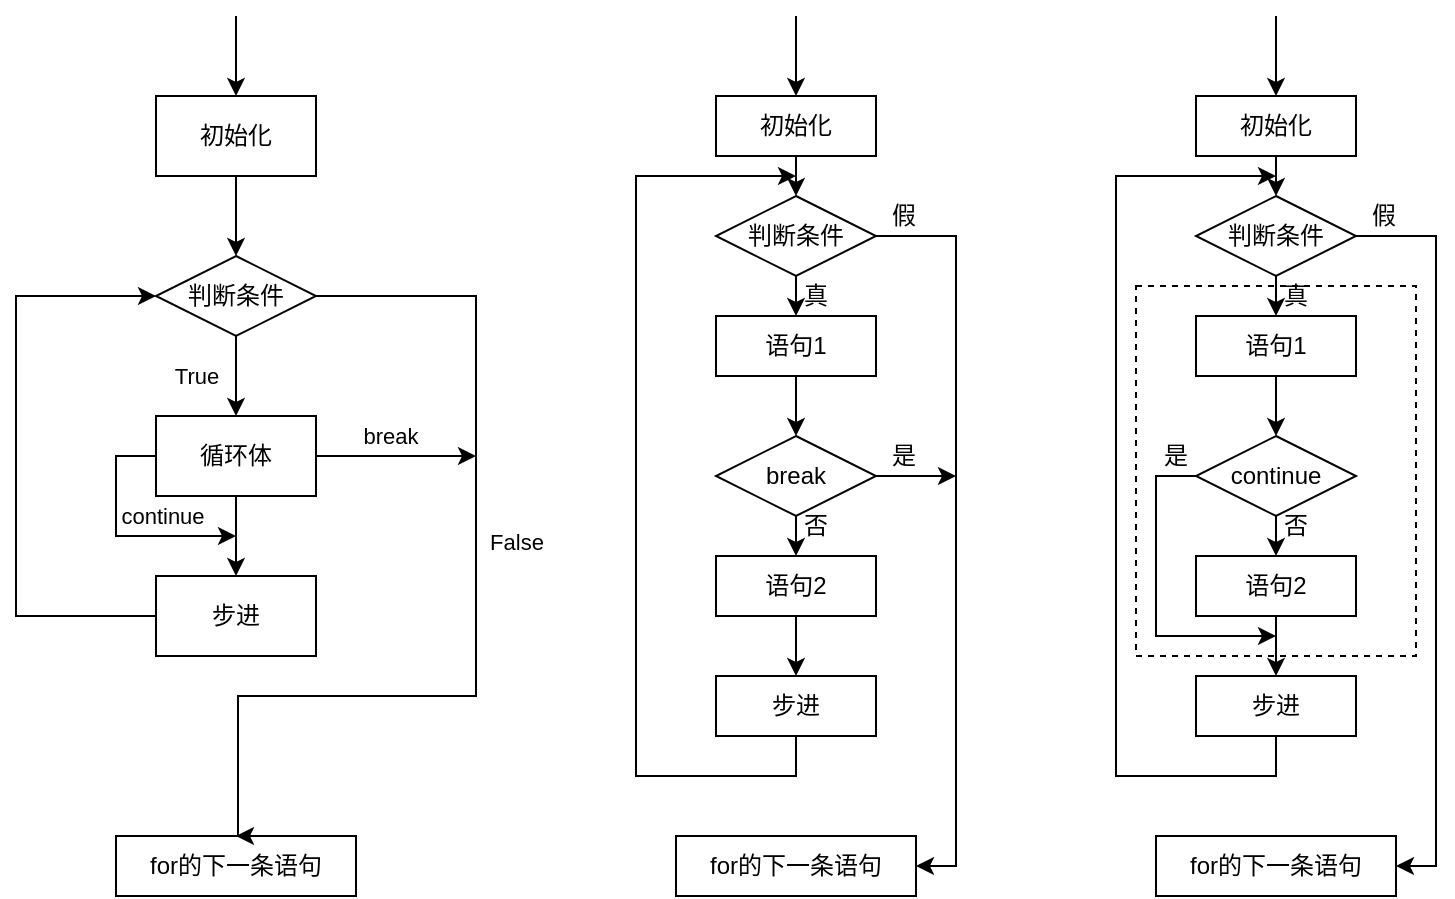 <mxfile version="22.1.11" type="device">
  <diagram id="C5RBs43oDa-KdzZeNtuy" name="Page-1">
    <mxGraphModel dx="780" dy="504" grid="1" gridSize="10" guides="1" tooltips="1" connect="1" arrows="1" fold="1" page="1" pageScale="1" pageWidth="827" pageHeight="1169" math="0" shadow="0">
      <root>
        <mxCell id="WIyWlLk6GJQsqaUBKTNV-0" />
        <mxCell id="WIyWlLk6GJQsqaUBKTNV-1" parent="WIyWlLk6GJQsqaUBKTNV-0" />
        <mxCell id="zKGgYkmDhTv8Fh5qfp7f-49" value="" style="rounded=0;whiteSpace=wrap;html=1;fillColor=none;dashed=1;" parent="WIyWlLk6GJQsqaUBKTNV-1" vertex="1">
          <mxGeometry x="600" y="255" width="140" height="185" as="geometry" />
        </mxCell>
        <mxCell id="ZQHfGq90GIZCyJTPp4ZH-3" style="edgeStyle=orthogonalEdgeStyle;rounded=0;orthogonalLoop=1;jettySize=auto;html=1;exitX=0.5;exitY=1;exitDx=0;exitDy=0;" parent="WIyWlLk6GJQsqaUBKTNV-1" source="ZQHfGq90GIZCyJTPp4ZH-0" target="ZQHfGq90GIZCyJTPp4ZH-2" edge="1">
          <mxGeometry relative="1" as="geometry" />
        </mxCell>
        <mxCell id="ZQHfGq90GIZCyJTPp4ZH-0" value="初始化" style="rounded=0;whiteSpace=wrap;html=1;fillColor=none;" parent="WIyWlLk6GJQsqaUBKTNV-1" vertex="1">
          <mxGeometry x="110" y="160" width="80" height="40" as="geometry" />
        </mxCell>
        <mxCell id="ZQHfGq90GIZCyJTPp4ZH-1" value="" style="endArrow=classic;html=1;rounded=0;entryX=0.5;entryY=0;entryDx=0;entryDy=0;" parent="WIyWlLk6GJQsqaUBKTNV-1" target="ZQHfGq90GIZCyJTPp4ZH-0" edge="1">
          <mxGeometry width="50" height="50" relative="1" as="geometry">
            <mxPoint x="150" y="120" as="sourcePoint" />
            <mxPoint x="260" y="240" as="targetPoint" />
          </mxGeometry>
        </mxCell>
        <mxCell id="ZQHfGq90GIZCyJTPp4ZH-5" value="True" style="edgeStyle=orthogonalEdgeStyle;rounded=0;orthogonalLoop=1;jettySize=auto;html=1;exitX=0.5;exitY=1;exitDx=0;exitDy=0;entryX=0.5;entryY=0;entryDx=0;entryDy=0;labelBackgroundColor=none;" parent="WIyWlLk6GJQsqaUBKTNV-1" source="ZQHfGq90GIZCyJTPp4ZH-2" target="ZQHfGq90GIZCyJTPp4ZH-4" edge="1">
          <mxGeometry y="-20" relative="1" as="geometry">
            <mxPoint as="offset" />
          </mxGeometry>
        </mxCell>
        <mxCell id="ZQHfGq90GIZCyJTPp4ZH-12" style="edgeStyle=orthogonalEdgeStyle;rounded=0;orthogonalLoop=1;jettySize=auto;html=1;exitX=1;exitY=0.5;exitDx=0;exitDy=0;entryX=0.5;entryY=0;entryDx=0;entryDy=0;" parent="WIyWlLk6GJQsqaUBKTNV-1" source="ZQHfGq90GIZCyJTPp4ZH-2" target="zKGgYkmDhTv8Fh5qfp7f-15" edge="1">
          <mxGeometry relative="1" as="geometry">
            <mxPoint x="150" y="520" as="targetPoint" />
            <Array as="points">
              <mxPoint x="270" y="260" />
              <mxPoint x="270" y="460" />
              <mxPoint x="151" y="460" />
            </Array>
          </mxGeometry>
        </mxCell>
        <mxCell id="ZQHfGq90GIZCyJTPp4ZH-15" value="False" style="edgeLabel;html=1;align=center;verticalAlign=middle;resizable=0;points=[];labelBackgroundColor=none;" parent="ZQHfGq90GIZCyJTPp4ZH-12" vertex="1" connectable="0">
          <mxGeometry x="-0.137" y="3" relative="1" as="geometry">
            <mxPoint x="17" as="offset" />
          </mxGeometry>
        </mxCell>
        <mxCell id="ZQHfGq90GIZCyJTPp4ZH-2" value="判断条件" style="rhombus;whiteSpace=wrap;html=1;fillColor=none;" parent="WIyWlLk6GJQsqaUBKTNV-1" vertex="1">
          <mxGeometry x="110" y="240" width="80" height="40" as="geometry" />
        </mxCell>
        <mxCell id="ZQHfGq90GIZCyJTPp4ZH-7" style="edgeStyle=orthogonalEdgeStyle;rounded=0;orthogonalLoop=1;jettySize=auto;html=1;exitX=0.5;exitY=1;exitDx=0;exitDy=0;entryX=0.5;entryY=0;entryDx=0;entryDy=0;" parent="WIyWlLk6GJQsqaUBKTNV-1" source="ZQHfGq90GIZCyJTPp4ZH-4" target="ZQHfGq90GIZCyJTPp4ZH-6" edge="1">
          <mxGeometry relative="1" as="geometry" />
        </mxCell>
        <mxCell id="ZQHfGq90GIZCyJTPp4ZH-9" style="edgeStyle=orthogonalEdgeStyle;rounded=0;orthogonalLoop=1;jettySize=auto;html=1;exitX=0;exitY=0.5;exitDx=0;exitDy=0;" parent="WIyWlLk6GJQsqaUBKTNV-1" source="ZQHfGq90GIZCyJTPp4ZH-4" edge="1">
          <mxGeometry relative="1" as="geometry">
            <mxPoint x="150" y="380" as="targetPoint" />
            <Array as="points">
              <mxPoint x="90" y="340" />
              <mxPoint x="90" y="380" />
            </Array>
          </mxGeometry>
        </mxCell>
        <mxCell id="ZQHfGq90GIZCyJTPp4ZH-10" value="continue" style="edgeLabel;html=1;align=center;verticalAlign=middle;resizable=0;points=[];labelBackgroundColor=none;" parent="ZQHfGq90GIZCyJTPp4ZH-9" vertex="1" connectable="0">
          <mxGeometry x="-0.239" y="1" relative="1" as="geometry">
            <mxPoint x="22" y="4" as="offset" />
          </mxGeometry>
        </mxCell>
        <mxCell id="ZQHfGq90GIZCyJTPp4ZH-13" style="edgeStyle=orthogonalEdgeStyle;rounded=0;orthogonalLoop=1;jettySize=auto;html=1;exitX=1;exitY=0.5;exitDx=0;exitDy=0;" parent="WIyWlLk6GJQsqaUBKTNV-1" source="ZQHfGq90GIZCyJTPp4ZH-4" edge="1">
          <mxGeometry relative="1" as="geometry">
            <mxPoint x="270" y="340" as="targetPoint" />
          </mxGeometry>
        </mxCell>
        <mxCell id="ZQHfGq90GIZCyJTPp4ZH-14" value="break" style="edgeLabel;html=1;align=center;verticalAlign=middle;resizable=0;points=[];labelBackgroundColor=none;" parent="ZQHfGq90GIZCyJTPp4ZH-13" vertex="1" connectable="0">
          <mxGeometry x="-0.089" y="-4" relative="1" as="geometry">
            <mxPoint y="-14" as="offset" />
          </mxGeometry>
        </mxCell>
        <mxCell id="ZQHfGq90GIZCyJTPp4ZH-4" value="循环体" style="rounded=0;whiteSpace=wrap;html=1;fillColor=none;" parent="WIyWlLk6GJQsqaUBKTNV-1" vertex="1">
          <mxGeometry x="110" y="320" width="80" height="40" as="geometry" />
        </mxCell>
        <mxCell id="ZQHfGq90GIZCyJTPp4ZH-11" style="edgeStyle=orthogonalEdgeStyle;rounded=0;orthogonalLoop=1;jettySize=auto;html=1;exitX=0;exitY=0.5;exitDx=0;exitDy=0;entryX=0;entryY=0.5;entryDx=0;entryDy=0;" parent="WIyWlLk6GJQsqaUBKTNV-1" source="ZQHfGq90GIZCyJTPp4ZH-6" target="ZQHfGq90GIZCyJTPp4ZH-2" edge="1">
          <mxGeometry relative="1" as="geometry">
            <Array as="points">
              <mxPoint x="40" y="420" />
              <mxPoint x="40" y="260" />
            </Array>
          </mxGeometry>
        </mxCell>
        <mxCell id="ZQHfGq90GIZCyJTPp4ZH-6" value="步进" style="rounded=0;whiteSpace=wrap;html=1;fillColor=none;" parent="WIyWlLk6GJQsqaUBKTNV-1" vertex="1">
          <mxGeometry x="110" y="400" width="80" height="40" as="geometry" />
        </mxCell>
        <mxCell id="zKGgYkmDhTv8Fh5qfp7f-2" style="edgeStyle=orthogonalEdgeStyle;rounded=0;orthogonalLoop=1;jettySize=auto;html=1;exitX=0.5;exitY=1;exitDx=0;exitDy=0;" parent="WIyWlLk6GJQsqaUBKTNV-1" source="zKGgYkmDhTv8Fh5qfp7f-0" edge="1">
          <mxGeometry relative="1" as="geometry">
            <mxPoint x="430" y="210" as="targetPoint" />
          </mxGeometry>
        </mxCell>
        <mxCell id="zKGgYkmDhTv8Fh5qfp7f-0" value="初始化" style="rounded=0;whiteSpace=wrap;html=1;fillColor=none;" parent="WIyWlLk6GJQsqaUBKTNV-1" vertex="1">
          <mxGeometry x="390" y="160" width="80" height="30" as="geometry" />
        </mxCell>
        <mxCell id="zKGgYkmDhTv8Fh5qfp7f-1" value="" style="endArrow=classic;html=1;rounded=0;entryX=0.5;entryY=0;entryDx=0;entryDy=0;" parent="WIyWlLk6GJQsqaUBKTNV-1" target="zKGgYkmDhTv8Fh5qfp7f-0" edge="1">
          <mxGeometry width="50" height="50" relative="1" as="geometry">
            <mxPoint x="430" y="120" as="sourcePoint" />
            <mxPoint x="200" y="170" as="targetPoint" />
          </mxGeometry>
        </mxCell>
        <mxCell id="zKGgYkmDhTv8Fh5qfp7f-4" style="edgeStyle=orthogonalEdgeStyle;rounded=0;orthogonalLoop=1;jettySize=auto;html=1;exitX=0.5;exitY=1;exitDx=0;exitDy=0;entryX=0.5;entryY=0;entryDx=0;entryDy=0;" parent="WIyWlLk6GJQsqaUBKTNV-1" source="zKGgYkmDhTv8Fh5qfp7f-3" target="zKGgYkmDhTv8Fh5qfp7f-5" edge="1">
          <mxGeometry relative="1" as="geometry">
            <mxPoint x="430" y="280" as="targetPoint" />
          </mxGeometry>
        </mxCell>
        <mxCell id="zKGgYkmDhTv8Fh5qfp7f-17" style="edgeStyle=orthogonalEdgeStyle;rounded=0;orthogonalLoop=1;jettySize=auto;html=1;exitX=1;exitY=0.5;exitDx=0;exitDy=0;entryX=1;entryY=0.5;entryDx=0;entryDy=0;" parent="WIyWlLk6GJQsqaUBKTNV-1" source="zKGgYkmDhTv8Fh5qfp7f-3" target="zKGgYkmDhTv8Fh5qfp7f-16" edge="1">
          <mxGeometry relative="1" as="geometry" />
        </mxCell>
        <mxCell id="zKGgYkmDhTv8Fh5qfp7f-3" value="判断条件" style="rhombus;whiteSpace=wrap;html=1;fillColor=none;" parent="WIyWlLk6GJQsqaUBKTNV-1" vertex="1">
          <mxGeometry x="390" y="210" width="80" height="40" as="geometry" />
        </mxCell>
        <mxCell id="zKGgYkmDhTv8Fh5qfp7f-7" style="edgeStyle=orthogonalEdgeStyle;rounded=0;orthogonalLoop=1;jettySize=auto;html=1;exitX=0.5;exitY=1;exitDx=0;exitDy=0;entryX=0.5;entryY=0;entryDx=0;entryDy=0;" parent="WIyWlLk6GJQsqaUBKTNV-1" source="zKGgYkmDhTv8Fh5qfp7f-5" target="zKGgYkmDhTv8Fh5qfp7f-6" edge="1">
          <mxGeometry relative="1" as="geometry" />
        </mxCell>
        <mxCell id="zKGgYkmDhTv8Fh5qfp7f-5" value="语句1" style="rounded=0;whiteSpace=wrap;html=1;fillColor=none;" parent="WIyWlLk6GJQsqaUBKTNV-1" vertex="1">
          <mxGeometry x="390" y="270" width="80" height="30" as="geometry" />
        </mxCell>
        <mxCell id="zKGgYkmDhTv8Fh5qfp7f-8" style="edgeStyle=orthogonalEdgeStyle;rounded=0;orthogonalLoop=1;jettySize=auto;html=1;exitX=0.5;exitY=1;exitDx=0;exitDy=0;entryX=0.5;entryY=0;entryDx=0;entryDy=0;" parent="WIyWlLk6GJQsqaUBKTNV-1" source="zKGgYkmDhTv8Fh5qfp7f-6" target="zKGgYkmDhTv8Fh5qfp7f-9" edge="1">
          <mxGeometry relative="1" as="geometry">
            <mxPoint x="430" y="400" as="targetPoint" />
          </mxGeometry>
        </mxCell>
        <mxCell id="zKGgYkmDhTv8Fh5qfp7f-18" style="edgeStyle=orthogonalEdgeStyle;rounded=0;orthogonalLoop=1;jettySize=auto;html=1;exitX=1;exitY=0.5;exitDx=0;exitDy=0;" parent="WIyWlLk6GJQsqaUBKTNV-1" source="zKGgYkmDhTv8Fh5qfp7f-6" edge="1">
          <mxGeometry relative="1" as="geometry">
            <mxPoint x="510" y="350" as="targetPoint" />
          </mxGeometry>
        </mxCell>
        <mxCell id="zKGgYkmDhTv8Fh5qfp7f-6" value="break" style="rhombus;whiteSpace=wrap;html=1;fillColor=none;" parent="WIyWlLk6GJQsqaUBKTNV-1" vertex="1">
          <mxGeometry x="390" y="330" width="80" height="40" as="geometry" />
        </mxCell>
        <mxCell id="zKGgYkmDhTv8Fh5qfp7f-10" style="edgeStyle=orthogonalEdgeStyle;rounded=0;orthogonalLoop=1;jettySize=auto;html=1;exitX=0.5;exitY=1;exitDx=0;exitDy=0;entryX=0.5;entryY=0;entryDx=0;entryDy=0;" parent="WIyWlLk6GJQsqaUBKTNV-1" source="zKGgYkmDhTv8Fh5qfp7f-9" target="zKGgYkmDhTv8Fh5qfp7f-11" edge="1">
          <mxGeometry relative="1" as="geometry">
            <mxPoint x="430" y="460" as="targetPoint" />
          </mxGeometry>
        </mxCell>
        <mxCell id="zKGgYkmDhTv8Fh5qfp7f-9" value="语句2" style="rounded=0;whiteSpace=wrap;html=1;fillColor=none;" parent="WIyWlLk6GJQsqaUBKTNV-1" vertex="1">
          <mxGeometry x="390" y="390" width="80" height="30" as="geometry" />
        </mxCell>
        <mxCell id="zKGgYkmDhTv8Fh5qfp7f-14" style="edgeStyle=orthogonalEdgeStyle;rounded=0;orthogonalLoop=1;jettySize=auto;html=1;exitX=0.5;exitY=1;exitDx=0;exitDy=0;" parent="WIyWlLk6GJQsqaUBKTNV-1" source="zKGgYkmDhTv8Fh5qfp7f-11" edge="1">
          <mxGeometry relative="1" as="geometry">
            <mxPoint x="430" y="200" as="targetPoint" />
            <Array as="points">
              <mxPoint x="430" y="500" />
              <mxPoint x="350" y="500" />
              <mxPoint x="350" y="200" />
            </Array>
          </mxGeometry>
        </mxCell>
        <mxCell id="zKGgYkmDhTv8Fh5qfp7f-11" value="步进" style="rounded=0;whiteSpace=wrap;html=1;fillColor=none;" parent="WIyWlLk6GJQsqaUBKTNV-1" vertex="1">
          <mxGeometry x="390" y="450" width="80" height="30" as="geometry" />
        </mxCell>
        <mxCell id="zKGgYkmDhTv8Fh5qfp7f-15" value="for的下一条语句" style="rounded=0;whiteSpace=wrap;html=1;fillColor=none;" parent="WIyWlLk6GJQsqaUBKTNV-1" vertex="1">
          <mxGeometry x="90" y="530" width="120" height="30" as="geometry" />
        </mxCell>
        <mxCell id="zKGgYkmDhTv8Fh5qfp7f-16" value="for的下一条语句" style="rounded=0;whiteSpace=wrap;html=1;fillColor=none;" parent="WIyWlLk6GJQsqaUBKTNV-1" vertex="1">
          <mxGeometry x="370" y="530" width="120" height="30" as="geometry" />
        </mxCell>
        <mxCell id="zKGgYkmDhTv8Fh5qfp7f-19" value="真" style="text;html=1;strokeColor=none;fillColor=none;align=center;verticalAlign=middle;whiteSpace=wrap;rounded=0;" parent="WIyWlLk6GJQsqaUBKTNV-1" vertex="1">
          <mxGeometry x="410" y="245" width="60" height="30" as="geometry" />
        </mxCell>
        <mxCell id="zKGgYkmDhTv8Fh5qfp7f-20" value="假" style="text;html=1;strokeColor=none;fillColor=none;align=center;verticalAlign=middle;whiteSpace=wrap;rounded=0;" parent="WIyWlLk6GJQsqaUBKTNV-1" vertex="1">
          <mxGeometry x="454" y="210" width="60" height="20" as="geometry" />
        </mxCell>
        <mxCell id="zKGgYkmDhTv8Fh5qfp7f-21" value="是" style="text;html=1;strokeColor=none;fillColor=none;align=center;verticalAlign=middle;whiteSpace=wrap;rounded=0;" parent="WIyWlLk6GJQsqaUBKTNV-1" vertex="1">
          <mxGeometry x="454" y="325" width="60" height="30" as="geometry" />
        </mxCell>
        <mxCell id="zKGgYkmDhTv8Fh5qfp7f-22" value="否" style="text;html=1;strokeColor=none;fillColor=none;align=center;verticalAlign=middle;whiteSpace=wrap;rounded=0;" parent="WIyWlLk6GJQsqaUBKTNV-1" vertex="1">
          <mxGeometry x="410" y="360" width="60" height="30" as="geometry" />
        </mxCell>
        <mxCell id="zKGgYkmDhTv8Fh5qfp7f-26" style="edgeStyle=orthogonalEdgeStyle;rounded=0;orthogonalLoop=1;jettySize=auto;html=1;exitX=0.5;exitY=1;exitDx=0;exitDy=0;" parent="WIyWlLk6GJQsqaUBKTNV-1" source="zKGgYkmDhTv8Fh5qfp7f-27" edge="1">
          <mxGeometry relative="1" as="geometry">
            <mxPoint x="670" y="210" as="targetPoint" />
          </mxGeometry>
        </mxCell>
        <mxCell id="zKGgYkmDhTv8Fh5qfp7f-27" value="初始化" style="rounded=0;whiteSpace=wrap;html=1;fillColor=none;" parent="WIyWlLk6GJQsqaUBKTNV-1" vertex="1">
          <mxGeometry x="630" y="160" width="80" height="30" as="geometry" />
        </mxCell>
        <mxCell id="zKGgYkmDhTv8Fh5qfp7f-28" value="" style="endArrow=classic;html=1;rounded=0;entryX=0.5;entryY=0;entryDx=0;entryDy=0;" parent="WIyWlLk6GJQsqaUBKTNV-1" target="zKGgYkmDhTv8Fh5qfp7f-27" edge="1">
          <mxGeometry width="50" height="50" relative="1" as="geometry">
            <mxPoint x="670" y="120" as="sourcePoint" />
            <mxPoint x="440" y="170" as="targetPoint" />
          </mxGeometry>
        </mxCell>
        <mxCell id="zKGgYkmDhTv8Fh5qfp7f-29" style="edgeStyle=orthogonalEdgeStyle;rounded=0;orthogonalLoop=1;jettySize=auto;html=1;exitX=0.5;exitY=1;exitDx=0;exitDy=0;entryX=0.5;entryY=0;entryDx=0;entryDy=0;" parent="WIyWlLk6GJQsqaUBKTNV-1" source="zKGgYkmDhTv8Fh5qfp7f-31" target="zKGgYkmDhTv8Fh5qfp7f-33" edge="1">
          <mxGeometry relative="1" as="geometry">
            <mxPoint x="670" y="280" as="targetPoint" />
          </mxGeometry>
        </mxCell>
        <mxCell id="zKGgYkmDhTv8Fh5qfp7f-30" style="edgeStyle=orthogonalEdgeStyle;rounded=0;orthogonalLoop=1;jettySize=auto;html=1;exitX=1;exitY=0.5;exitDx=0;exitDy=0;entryX=1;entryY=0.5;entryDx=0;entryDy=0;" parent="WIyWlLk6GJQsqaUBKTNV-1" source="zKGgYkmDhTv8Fh5qfp7f-31" target="zKGgYkmDhTv8Fh5qfp7f-41" edge="1">
          <mxGeometry relative="1" as="geometry" />
        </mxCell>
        <mxCell id="zKGgYkmDhTv8Fh5qfp7f-31" value="判断条件" style="rhombus;whiteSpace=wrap;html=1;fillColor=none;" parent="WIyWlLk6GJQsqaUBKTNV-1" vertex="1">
          <mxGeometry x="630" y="210" width="80" height="40" as="geometry" />
        </mxCell>
        <mxCell id="zKGgYkmDhTv8Fh5qfp7f-32" style="edgeStyle=orthogonalEdgeStyle;rounded=0;orthogonalLoop=1;jettySize=auto;html=1;exitX=0.5;exitY=1;exitDx=0;exitDy=0;entryX=0.5;entryY=0;entryDx=0;entryDy=0;" parent="WIyWlLk6GJQsqaUBKTNV-1" source="zKGgYkmDhTv8Fh5qfp7f-33" target="zKGgYkmDhTv8Fh5qfp7f-36" edge="1">
          <mxGeometry relative="1" as="geometry" />
        </mxCell>
        <mxCell id="zKGgYkmDhTv8Fh5qfp7f-33" value="语句1" style="rounded=0;whiteSpace=wrap;html=1;fillColor=none;" parent="WIyWlLk6GJQsqaUBKTNV-1" vertex="1">
          <mxGeometry x="630" y="270" width="80" height="30" as="geometry" />
        </mxCell>
        <mxCell id="zKGgYkmDhTv8Fh5qfp7f-34" style="edgeStyle=orthogonalEdgeStyle;rounded=0;orthogonalLoop=1;jettySize=auto;html=1;exitX=0.5;exitY=1;exitDx=0;exitDy=0;entryX=0.5;entryY=0;entryDx=0;entryDy=0;" parent="WIyWlLk6GJQsqaUBKTNV-1" source="zKGgYkmDhTv8Fh5qfp7f-36" target="zKGgYkmDhTv8Fh5qfp7f-38" edge="1">
          <mxGeometry relative="1" as="geometry">
            <mxPoint x="670" y="400" as="targetPoint" />
          </mxGeometry>
        </mxCell>
        <mxCell id="zKGgYkmDhTv8Fh5qfp7f-47" style="edgeStyle=orthogonalEdgeStyle;rounded=0;orthogonalLoop=1;jettySize=auto;html=1;exitX=0;exitY=0.5;exitDx=0;exitDy=0;" parent="WIyWlLk6GJQsqaUBKTNV-1" source="zKGgYkmDhTv8Fh5qfp7f-36" edge="1">
          <mxGeometry relative="1" as="geometry">
            <mxPoint x="670" y="430" as="targetPoint" />
            <Array as="points">
              <mxPoint x="610" y="350" />
              <mxPoint x="610" y="430" />
            </Array>
          </mxGeometry>
        </mxCell>
        <mxCell id="zKGgYkmDhTv8Fh5qfp7f-36" value="continue" style="rhombus;whiteSpace=wrap;html=1;fillColor=none;" parent="WIyWlLk6GJQsqaUBKTNV-1" vertex="1">
          <mxGeometry x="630" y="330" width="80" height="40" as="geometry" />
        </mxCell>
        <mxCell id="zKGgYkmDhTv8Fh5qfp7f-37" style="edgeStyle=orthogonalEdgeStyle;rounded=0;orthogonalLoop=1;jettySize=auto;html=1;exitX=0.5;exitY=1;exitDx=0;exitDy=0;entryX=0.5;entryY=0;entryDx=0;entryDy=0;" parent="WIyWlLk6GJQsqaUBKTNV-1" source="zKGgYkmDhTv8Fh5qfp7f-38" target="zKGgYkmDhTv8Fh5qfp7f-40" edge="1">
          <mxGeometry relative="1" as="geometry">
            <mxPoint x="670" y="460" as="targetPoint" />
          </mxGeometry>
        </mxCell>
        <mxCell id="zKGgYkmDhTv8Fh5qfp7f-38" value="语句2" style="rounded=0;whiteSpace=wrap;html=1;fillColor=none;" parent="WIyWlLk6GJQsqaUBKTNV-1" vertex="1">
          <mxGeometry x="630" y="390" width="80" height="30" as="geometry" />
        </mxCell>
        <mxCell id="zKGgYkmDhTv8Fh5qfp7f-39" style="edgeStyle=orthogonalEdgeStyle;rounded=0;orthogonalLoop=1;jettySize=auto;html=1;exitX=0.5;exitY=1;exitDx=0;exitDy=0;" parent="WIyWlLk6GJQsqaUBKTNV-1" source="zKGgYkmDhTv8Fh5qfp7f-40" edge="1">
          <mxGeometry relative="1" as="geometry">
            <mxPoint x="670" y="200" as="targetPoint" />
            <Array as="points">
              <mxPoint x="670" y="500" />
              <mxPoint x="590" y="500" />
              <mxPoint x="590" y="200" />
            </Array>
          </mxGeometry>
        </mxCell>
        <mxCell id="zKGgYkmDhTv8Fh5qfp7f-40" value="步进" style="rounded=0;whiteSpace=wrap;html=1;fillColor=none;" parent="WIyWlLk6GJQsqaUBKTNV-1" vertex="1">
          <mxGeometry x="630" y="450" width="80" height="30" as="geometry" />
        </mxCell>
        <mxCell id="zKGgYkmDhTv8Fh5qfp7f-41" value="for的下一条语句" style="rounded=0;whiteSpace=wrap;html=1;fillColor=none;" parent="WIyWlLk6GJQsqaUBKTNV-1" vertex="1">
          <mxGeometry x="610" y="530" width="120" height="30" as="geometry" />
        </mxCell>
        <mxCell id="zKGgYkmDhTv8Fh5qfp7f-42" value="真" style="text;html=1;strokeColor=none;fillColor=none;align=center;verticalAlign=middle;whiteSpace=wrap;rounded=0;" parent="WIyWlLk6GJQsqaUBKTNV-1" vertex="1">
          <mxGeometry x="650" y="245" width="60" height="30" as="geometry" />
        </mxCell>
        <mxCell id="zKGgYkmDhTv8Fh5qfp7f-43" value="假" style="text;html=1;strokeColor=none;fillColor=none;align=center;verticalAlign=middle;whiteSpace=wrap;rounded=0;" parent="WIyWlLk6GJQsqaUBKTNV-1" vertex="1">
          <mxGeometry x="694" y="210" width="60" height="20" as="geometry" />
        </mxCell>
        <mxCell id="zKGgYkmDhTv8Fh5qfp7f-45" value="否" style="text;html=1;strokeColor=none;fillColor=none;align=center;verticalAlign=middle;whiteSpace=wrap;rounded=0;" parent="WIyWlLk6GJQsqaUBKTNV-1" vertex="1">
          <mxGeometry x="650" y="360" width="60" height="30" as="geometry" />
        </mxCell>
        <mxCell id="zKGgYkmDhTv8Fh5qfp7f-48" value="是" style="text;html=1;strokeColor=none;fillColor=none;align=center;verticalAlign=middle;whiteSpace=wrap;rounded=0;" parent="WIyWlLk6GJQsqaUBKTNV-1" vertex="1">
          <mxGeometry x="590" y="325" width="60" height="30" as="geometry" />
        </mxCell>
      </root>
    </mxGraphModel>
  </diagram>
</mxfile>
